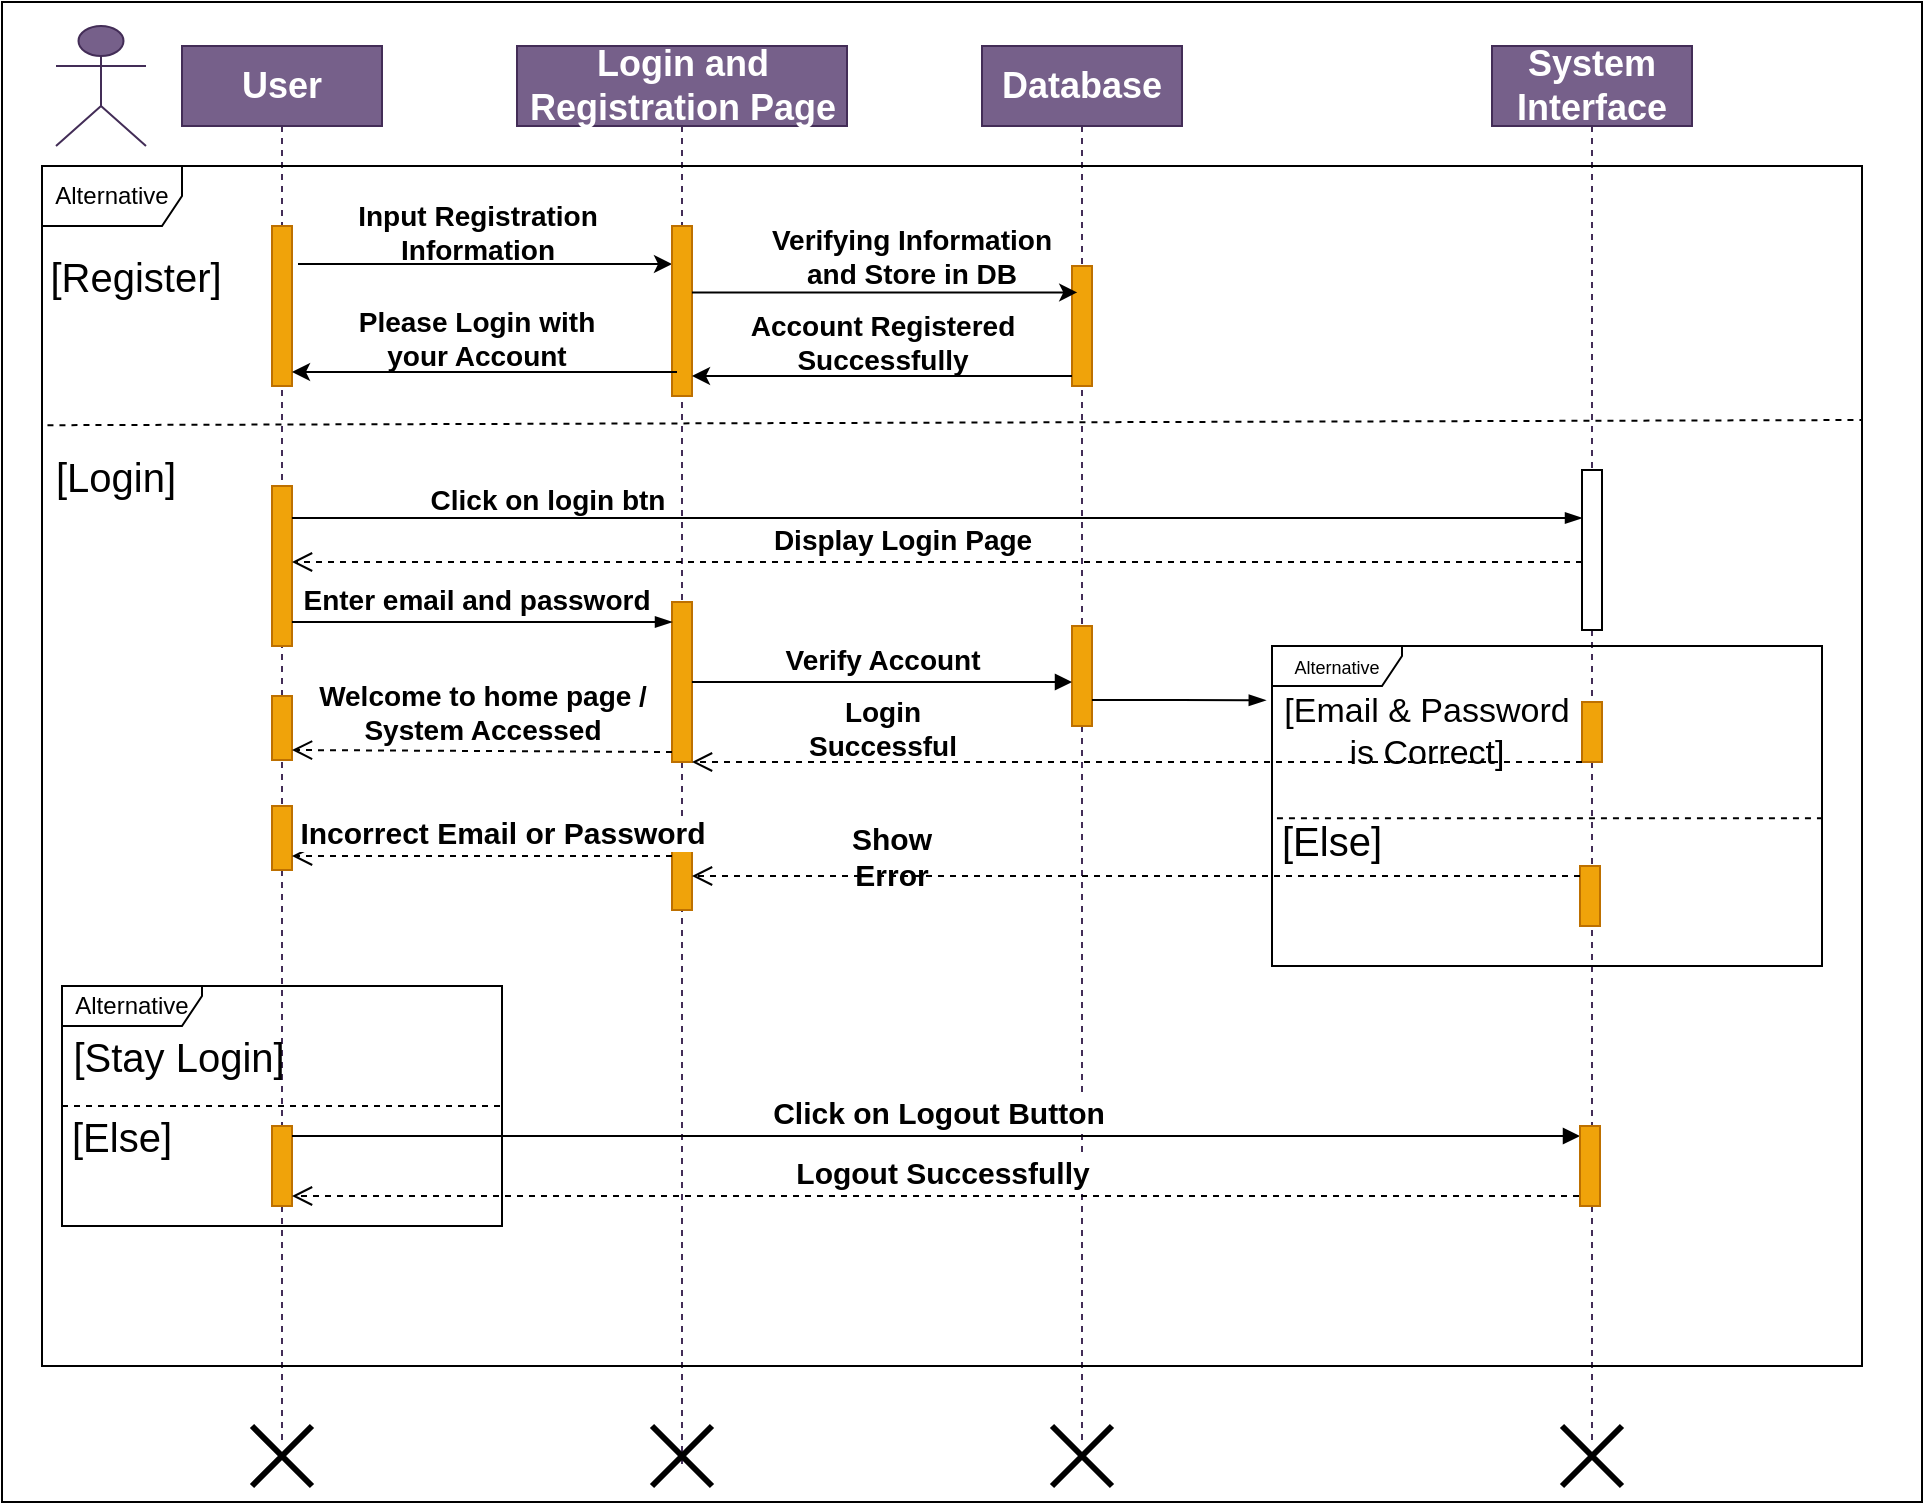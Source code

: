 <mxfile version="22.0.2" type="device">
  <diagram name="Page-1" id="2YBvvXClWsGukQMizWep">
    <mxGraphModel dx="2085" dy="731" grid="1" gridSize="10" guides="1" tooltips="1" connect="1" arrows="1" fold="1" page="1" pageScale="1" pageWidth="850" pageHeight="1100" math="0" shadow="0">
      <root>
        <mxCell id="0" />
        <mxCell id="1" parent="0" />
        <mxCell id="YLOxACOneXn-WI5ZwOsP-8" value="" style="rounded=0;whiteSpace=wrap;html=1;" vertex="1" parent="1">
          <mxGeometry x="-10" y="58" width="960" height="750" as="geometry" />
        </mxCell>
        <mxCell id="H-KB5eh5FvT5JpDOuXNK-23" value="User" style="shape=umlLifeline;perimeter=lifelinePerimeter;whiteSpace=wrap;html=1;container=1;dropTarget=0;collapsible=0;recursiveResize=0;outlineConnect=0;portConstraint=eastwest;newEdgeStyle={&quot;curved&quot;:0,&quot;rounded&quot;:0};fillColor=#76608a;fontColor=#ffffff;strokeColor=#432D57;fontSize=18;fontStyle=1" parent="1" vertex="1">
          <mxGeometry x="80" y="80" width="100" height="700" as="geometry" />
        </mxCell>
        <mxCell id="H-KB5eh5FvT5JpDOuXNK-24" value="Login and Registration Page" style="shape=umlLifeline;perimeter=lifelinePerimeter;whiteSpace=wrap;html=1;container=1;dropTarget=0;collapsible=0;recursiveResize=0;outlineConnect=0;portConstraint=eastwest;newEdgeStyle={&quot;curved&quot;:0,&quot;rounded&quot;:0};fillColor=#76608a;fontColor=#ffffff;strokeColor=#432D57;fontSize=18;fontStyle=1" parent="1" vertex="1">
          <mxGeometry x="247.5" y="80" width="165" height="710" as="geometry" />
        </mxCell>
        <mxCell id="H-KB5eh5FvT5JpDOuXNK-25" value="Database" style="shape=umlLifeline;perimeter=lifelinePerimeter;whiteSpace=wrap;html=1;container=1;dropTarget=0;collapsible=0;recursiveResize=0;outlineConnect=0;portConstraint=eastwest;newEdgeStyle={&quot;curved&quot;:0,&quot;rounded&quot;:0};fillColor=#76608a;fontColor=#ffffff;strokeColor=#432D57;fontSize=18;fontStyle=1" parent="1" vertex="1">
          <mxGeometry x="480" y="80" width="100" height="700" as="geometry" />
        </mxCell>
        <mxCell id="H-KB5eh5FvT5JpDOuXNK-26" value="System Interface" style="shape=umlLifeline;perimeter=lifelinePerimeter;whiteSpace=wrap;html=1;container=1;dropTarget=0;collapsible=0;recursiveResize=0;outlineConnect=0;portConstraint=eastwest;newEdgeStyle={&quot;curved&quot;:0,&quot;rounded&quot;:0};fillColor=#76608a;fontColor=#ffffff;strokeColor=#432D57;fontSize=18;fontStyle=1" parent="1" vertex="1">
          <mxGeometry x="735" y="80" width="100" height="700" as="geometry" />
        </mxCell>
        <mxCell id="H-KB5eh5FvT5JpDOuXNK-74" value="" style="html=1;points=[[0,0,0,0,5],[0,1,0,0,-5],[1,0,0,0,5],[1,1,0,0,-5]];perimeter=orthogonalPerimeter;outlineConnect=0;targetShapes=umlLifeline;portConstraint=eastwest;newEdgeStyle={&quot;curved&quot;:0,&quot;rounded&quot;:0};fillColor=#f0a30a;fontColor=#000000;strokeColor=#BD7000;" parent="H-KB5eh5FvT5JpDOuXNK-26" vertex="1">
          <mxGeometry x="45" y="328" width="10" height="30" as="geometry" />
        </mxCell>
        <mxCell id="H-KB5eh5FvT5JpDOuXNK-78" value="" style="html=1;points=[[0,0,0,0,5],[0,1,0,0,-5],[1,0,0,0,5],[1,1,0,0,-5]];perimeter=orthogonalPerimeter;outlineConnect=0;targetShapes=umlLifeline;portConstraint=eastwest;newEdgeStyle={&quot;curved&quot;:0,&quot;rounded&quot;:0};fillColor=#f0a30a;fontColor=#000000;strokeColor=#BD7000;" parent="H-KB5eh5FvT5JpDOuXNK-26" vertex="1">
          <mxGeometry x="44" y="410" width="10" height="30" as="geometry" />
        </mxCell>
        <mxCell id="H-KB5eh5FvT5JpDOuXNK-27" value="" style="shape=umlActor;verticalLabelPosition=bottom;verticalAlign=top;html=1;outlineConnect=0;fillColor=#76608a;fontColor=#ffffff;strokeColor=#432D57;" parent="1" vertex="1">
          <mxGeometry x="17" y="70" width="45" height="60" as="geometry" />
        </mxCell>
        <mxCell id="H-KB5eh5FvT5JpDOuXNK-36" value="Alternative" style="shape=umlFrame;whiteSpace=wrap;html=1;pointerEvents=0;width=70;height=30;" parent="1" vertex="1">
          <mxGeometry x="10" y="140" width="910" height="600" as="geometry" />
        </mxCell>
        <mxCell id="H-KB5eh5FvT5JpDOuXNK-37" value="[Register]" style="text;html=1;strokeColor=none;fillColor=none;align=center;verticalAlign=middle;whiteSpace=wrap;rounded=0;fontSize=20;" parent="1" vertex="1">
          <mxGeometry x="27" y="180" width="60" height="30" as="geometry" />
        </mxCell>
        <mxCell id="H-KB5eh5FvT5JpDOuXNK-39" value="" style="html=1;points=[[0,0,0,0,5],[0,1,0,0,-5],[1,0,0,0,5],[1,1,0,0,-5]];perimeter=orthogonalPerimeter;outlineConnect=0;targetShapes=umlLifeline;portConstraint=eastwest;newEdgeStyle={&quot;curved&quot;:0,&quot;rounded&quot;:0};fillColor=#f0a30a;fontColor=#000000;strokeColor=#BD7000;" parent="1" vertex="1">
          <mxGeometry x="125" y="170" width="10" height="80" as="geometry" />
        </mxCell>
        <mxCell id="H-KB5eh5FvT5JpDOuXNK-42" value="Input Registration Information" style="text;html=1;strokeColor=none;fillColor=none;align=center;verticalAlign=middle;whiteSpace=wrap;rounded=0;fontSize=14;fontStyle=1" parent="1" vertex="1">
          <mxGeometry x="147.5" y="158.24" width="160" height="30" as="geometry" />
        </mxCell>
        <mxCell id="H-KB5eh5FvT5JpDOuXNK-44" value="" style="endArrow=classic;html=1;rounded=0;exitX=1.3;exitY=0.247;exitDx=0;exitDy=0;exitPerimeter=0;" parent="1" edge="1">
          <mxGeometry width="50" height="50" relative="1" as="geometry">
            <mxPoint x="138" y="189" as="sourcePoint" />
            <mxPoint x="325" y="189" as="targetPoint" />
          </mxGeometry>
        </mxCell>
        <mxCell id="H-KB5eh5FvT5JpDOuXNK-43" value="" style="html=1;points=[[0,0,0,0,5],[0,1,0,0,-5],[1,0,0,0,5],[1,1,0,0,-5]];perimeter=orthogonalPerimeter;outlineConnect=0;targetShapes=umlLifeline;portConstraint=eastwest;newEdgeStyle={&quot;curved&quot;:0,&quot;rounded&quot;:0};fillColor=#f0a30a;fontColor=#000000;strokeColor=#BD7000;" parent="1" vertex="1">
          <mxGeometry x="325" y="170" width="10" height="85" as="geometry" />
        </mxCell>
        <mxCell id="H-KB5eh5FvT5JpDOuXNK-45" value="" style="html=1;points=[[0,0,0,0,5],[0,1,0,0,-5],[1,0,0,0,5],[1,1,0,0,-5]];perimeter=orthogonalPerimeter;outlineConnect=0;targetShapes=umlLifeline;portConstraint=eastwest;newEdgeStyle={&quot;curved&quot;:0,&quot;rounded&quot;:0};fillColor=#f0a30a;fontColor=#000000;strokeColor=#BD7000;" parent="1" vertex="1">
          <mxGeometry x="525" y="190" width="10" height="60" as="geometry" />
        </mxCell>
        <mxCell id="H-KB5eh5FvT5JpDOuXNK-47" value="" style="endArrow=classic;html=1;rounded=0;entryX=0.26;entryY=0.22;entryDx=0;entryDy=0;entryPerimeter=0;" parent="1" source="H-KB5eh5FvT5JpDOuXNK-43" target="H-KB5eh5FvT5JpDOuXNK-45" edge="1">
          <mxGeometry width="50" height="50" relative="1" as="geometry">
            <mxPoint x="400" y="250" as="sourcePoint" />
            <mxPoint x="450" y="200" as="targetPoint" />
          </mxGeometry>
        </mxCell>
        <mxCell id="H-KB5eh5FvT5JpDOuXNK-48" value="Verifying Information and Store in DB" style="text;html=1;strokeColor=none;fillColor=none;align=center;verticalAlign=middle;whiteSpace=wrap;rounded=0;fontSize=14;fontStyle=1" parent="1" vertex="1">
          <mxGeometry x="365" y="170" width="160" height="30" as="geometry" />
        </mxCell>
        <mxCell id="H-KB5eh5FvT5JpDOuXNK-49" value="" style="endArrow=classic;html=1;rounded=0;exitX=0;exitY=1;exitDx=0;exitDy=-5;exitPerimeter=0;" parent="1" source="H-KB5eh5FvT5JpDOuXNK-45" target="H-KB5eh5FvT5JpDOuXNK-43" edge="1">
          <mxGeometry width="50" height="50" relative="1" as="geometry">
            <mxPoint x="400" y="250" as="sourcePoint" />
            <mxPoint x="450" y="200" as="targetPoint" />
          </mxGeometry>
        </mxCell>
        <mxCell id="H-KB5eh5FvT5JpDOuXNK-50" value="Account Registered Successfully" style="text;html=1;strokeColor=none;fillColor=none;align=center;verticalAlign=middle;whiteSpace=wrap;rounded=0;fontSize=14;fontStyle=1" parent="1" vertex="1">
          <mxGeometry x="327.5" y="213" width="205" height="30" as="geometry" />
        </mxCell>
        <mxCell id="H-KB5eh5FvT5JpDOuXNK-51" value="" style="endArrow=classic;html=1;rounded=0;exitX=0;exitY=1;exitDx=0;exitDy=0;" parent="1" source="H-KB5eh5FvT5JpDOuXNK-50" target="H-KB5eh5FvT5JpDOuXNK-39" edge="1">
          <mxGeometry width="50" height="50" relative="1" as="geometry">
            <mxPoint x="400" y="250" as="sourcePoint" />
            <mxPoint x="450" y="200" as="targetPoint" />
          </mxGeometry>
        </mxCell>
        <mxCell id="H-KB5eh5FvT5JpDOuXNK-52" value="Please Login with your Account" style="text;html=1;strokeColor=none;fillColor=none;align=center;verticalAlign=middle;whiteSpace=wrap;rounded=0;fontSize=14;fontStyle=1" parent="1" vertex="1">
          <mxGeometry x="155" y="211" width="145" height="30" as="geometry" />
        </mxCell>
        <mxCell id="H-KB5eh5FvT5JpDOuXNK-55" value="[Login]" style="text;html=1;strokeColor=none;fillColor=none;align=center;verticalAlign=middle;whiteSpace=wrap;rounded=0;fontSize=20;" parent="1" vertex="1">
          <mxGeometry x="17" y="280" width="60" height="30" as="geometry" />
        </mxCell>
        <mxCell id="H-KB5eh5FvT5JpDOuXNK-56" value="" style="html=1;points=[[0,0,0,0,5],[0,1,0,0,-5],[1,0,0,0,5],[1,1,0,0,-5]];perimeter=orthogonalPerimeter;outlineConnect=0;targetShapes=umlLifeline;portConstraint=eastwest;newEdgeStyle={&quot;curved&quot;:0,&quot;rounded&quot;:0};fillColor=#f0a30a;fontColor=#000000;strokeColor=#BD7000;" parent="1" vertex="1">
          <mxGeometry x="125" y="300" width="10" height="80" as="geometry" />
        </mxCell>
        <mxCell id="H-KB5eh5FvT5JpDOuXNK-58" value="" style="html=1;points=[[0,0,0,0,5],[0,1,0,0,-5],[1,0,0,0,5],[1,1,0,0,-5]];perimeter=orthogonalPerimeter;outlineConnect=0;targetShapes=umlLifeline;portConstraint=eastwest;newEdgeStyle={&quot;curved&quot;:0,&quot;rounded&quot;:0};" parent="1" vertex="1">
          <mxGeometry x="780" y="292" width="10" height="80" as="geometry" />
        </mxCell>
        <mxCell id="H-KB5eh5FvT5JpDOuXNK-59" value="" style="edgeStyle=elbowEdgeStyle;fontSize=12;html=1;endArrow=blockThin;endFill=1;rounded=0;elbow=vertical;" parent="1" target="H-KB5eh5FvT5JpDOuXNK-58" edge="1">
          <mxGeometry width="160" relative="1" as="geometry">
            <mxPoint x="135" y="316" as="sourcePoint" />
            <mxPoint x="260" y="360" as="targetPoint" />
          </mxGeometry>
        </mxCell>
        <mxCell id="H-KB5eh5FvT5JpDOuXNK-63" value="Display Login Page" style="html=1;verticalAlign=bottom;endArrow=open;dashed=1;endSize=8;curved=0;rounded=0;fontSize=14;fontStyle=1" parent="1" source="H-KB5eh5FvT5JpDOuXNK-58" edge="1">
          <mxGeometry x="0.054" relative="1" as="geometry">
            <mxPoint x="725" y="338" as="sourcePoint" />
            <mxPoint x="135" y="338" as="targetPoint" />
            <mxPoint as="offset" />
          </mxGeometry>
        </mxCell>
        <mxCell id="H-KB5eh5FvT5JpDOuXNK-64" value="" style="html=1;points=[[0,0,0,0,5],[0,1,0,0,-5],[1,0,0,0,5],[1,1,0,0,-5]];perimeter=orthogonalPerimeter;outlineConnect=0;targetShapes=umlLifeline;portConstraint=eastwest;newEdgeStyle={&quot;curved&quot;:0,&quot;rounded&quot;:0};fillColor=#f0a30a;fontColor=#000000;strokeColor=#BD7000;" parent="1" vertex="1">
          <mxGeometry x="325" y="358" width="10" height="80" as="geometry" />
        </mxCell>
        <mxCell id="H-KB5eh5FvT5JpDOuXNK-65" value="" style="edgeStyle=elbowEdgeStyle;fontSize=12;html=1;endArrow=blockThin;endFill=1;rounded=0;" parent="1" source="H-KB5eh5FvT5JpDOuXNK-56" edge="1">
          <mxGeometry width="160" relative="1" as="geometry">
            <mxPoint x="140" y="368" as="sourcePoint" />
            <mxPoint x="325" y="368" as="targetPoint" />
            <Array as="points">
              <mxPoint x="233" y="368" />
            </Array>
          </mxGeometry>
        </mxCell>
        <mxCell id="H-KB5eh5FvT5JpDOuXNK-66" value="Enter email and password" style="text;html=1;strokeColor=none;fillColor=none;align=center;verticalAlign=middle;whiteSpace=wrap;rounded=0;fontSize=14;fontStyle=1" parent="1" vertex="1">
          <mxGeometry x="136.25" y="342" width="182.5" height="30" as="geometry" />
        </mxCell>
        <mxCell id="H-KB5eh5FvT5JpDOuXNK-70" value="" style="html=1;points=[[0,0,0,0,5],[0,1,0,0,-5],[1,0,0,0,5],[1,1,0,0,-5]];perimeter=orthogonalPerimeter;outlineConnect=0;targetShapes=umlLifeline;portConstraint=eastwest;newEdgeStyle={&quot;curved&quot;:0,&quot;rounded&quot;:0};fillColor=#f0a30a;fontColor=#000000;strokeColor=#BD7000;" parent="1" vertex="1">
          <mxGeometry x="525" y="370" width="10" height="50" as="geometry" />
        </mxCell>
        <mxCell id="H-KB5eh5FvT5JpDOuXNK-73" value="Verify Account" style="html=1;verticalAlign=bottom;endArrow=block;curved=0;rounded=0;fontSize=14;fontStyle=1" parent="1" source="H-KB5eh5FvT5JpDOuXNK-64" target="H-KB5eh5FvT5JpDOuXNK-70" edge="1">
          <mxGeometry width="80" relative="1" as="geometry">
            <mxPoint x="380" y="320" as="sourcePoint" />
            <mxPoint x="460" y="320" as="targetPoint" />
          </mxGeometry>
        </mxCell>
        <mxCell id="H-KB5eh5FvT5JpDOuXNK-77" value="&lt;font style=&quot;font-size: 9px;&quot;&gt;Alternative&lt;/font&gt;" style="shape=umlFrame;whiteSpace=wrap;html=1;pointerEvents=0;width=65;height=20;" parent="1" vertex="1">
          <mxGeometry x="625" y="380" width="275" height="160" as="geometry" />
        </mxCell>
        <mxCell id="H-KB5eh5FvT5JpDOuXNK-79" value="" style="edgeStyle=elbowEdgeStyle;fontSize=12;html=1;endArrow=blockThin;endFill=1;rounded=0;entryX=0.009;entryY=0.247;entryDx=0;entryDy=0;entryPerimeter=0;" parent="1" edge="1">
          <mxGeometry width="160" relative="1" as="geometry">
            <mxPoint x="535" y="407" as="sourcePoint" />
            <mxPoint x="621.89" y="407.17" as="targetPoint" />
          </mxGeometry>
        </mxCell>
        <mxCell id="H-KB5eh5FvT5JpDOuXNK-81" value="" style="endArrow=none;dashed=1;html=1;rounded=0;entryX=1;entryY=0.538;entryDx=0;entryDy=0;entryPerimeter=0;exitX=0.009;exitY=0.538;exitDx=0;exitDy=0;exitPerimeter=0;" parent="1" source="H-KB5eh5FvT5JpDOuXNK-77" target="H-KB5eh5FvT5JpDOuXNK-77" edge="1">
          <mxGeometry width="50" height="50" relative="1" as="geometry">
            <mxPoint x="635" y="435" as="sourcePoint" />
            <mxPoint x="835" y="435" as="targetPoint" />
          </mxGeometry>
        </mxCell>
        <mxCell id="H-KB5eh5FvT5JpDOuXNK-82" value="[Email &amp;amp; Password is&amp;nbsp;Correct]" style="text;html=1;strokeColor=none;fillColor=none;align=center;verticalAlign=middle;whiteSpace=wrap;rounded=0;fontSize=17;" parent="1" vertex="1">
          <mxGeometry x="625" y="408" width="155" height="30" as="geometry" />
        </mxCell>
        <mxCell id="H-KB5eh5FvT5JpDOuXNK-83" value="[Else]" style="text;html=1;strokeColor=none;fillColor=none;align=center;verticalAlign=middle;whiteSpace=wrap;rounded=0;fontSize=20;" parent="1" vertex="1">
          <mxGeometry x="625" y="462" width="60" height="30" as="geometry" />
        </mxCell>
        <mxCell id="H-KB5eh5FvT5JpDOuXNK-84" value="" style="endArrow=none;dashed=1;html=1;rounded=0;exitX=0.003;exitY=0.216;exitDx=0;exitDy=0;exitPerimeter=0;" parent="1" source="H-KB5eh5FvT5JpDOuXNK-36" edge="1">
          <mxGeometry width="50" height="50" relative="1" as="geometry">
            <mxPoint x="400" y="350" as="sourcePoint" />
            <mxPoint x="920" y="267" as="targetPoint" />
          </mxGeometry>
        </mxCell>
        <mxCell id="H-KB5eh5FvT5JpDOuXNK-85" value="" style="html=1;verticalAlign=bottom;endArrow=open;dashed=1;endSize=8;curved=0;rounded=0;exitX=1;exitY=1;exitDx=0;exitDy=0;" parent="1" source="H-KB5eh5FvT5JpDOuXNK-82" target="H-KB5eh5FvT5JpDOuXNK-64" edge="1">
          <mxGeometry relative="1" as="geometry">
            <mxPoint x="710" y="440" as="sourcePoint" />
            <mxPoint x="630" y="440" as="targetPoint" />
          </mxGeometry>
        </mxCell>
        <mxCell id="H-KB5eh5FvT5JpDOuXNK-86" value="" style="html=1;points=[[0,0,0,0,5],[0,1,0,0,-5],[1,0,0,0,5],[1,1,0,0,-5]];perimeter=orthogonalPerimeter;outlineConnect=0;targetShapes=umlLifeline;portConstraint=eastwest;newEdgeStyle={&quot;curved&quot;:0,&quot;rounded&quot;:0};fillColor=#f0a30a;fontColor=#000000;strokeColor=#BD7000;" parent="1" vertex="1">
          <mxGeometry x="125" y="405" width="10" height="32" as="geometry" />
        </mxCell>
        <mxCell id="H-KB5eh5FvT5JpDOuXNK-87" value="Login Successful" style="text;html=1;strokeColor=none;fillColor=none;align=center;verticalAlign=middle;whiteSpace=wrap;rounded=0;fontSize=14;fontStyle=1" parent="1" vertex="1">
          <mxGeometry x="372.5" y="406" width="115" height="30" as="geometry" />
        </mxCell>
        <mxCell id="H-KB5eh5FvT5JpDOuXNK-88" value="Welcome to home page / &lt;br style=&quot;font-size: 14px;&quot;&gt;System Accessed" style="html=1;verticalAlign=bottom;endArrow=open;dashed=1;endSize=8;curved=0;rounded=0;exitX=0;exitY=1;exitDx=0;exitDy=-5;exitPerimeter=0;entryX=1;entryY=1;entryDx=0;entryDy=-5;entryPerimeter=0;fontSize=14;fontStyle=1" parent="1" source="H-KB5eh5FvT5JpDOuXNK-64" target="H-KB5eh5FvT5JpDOuXNK-86" edge="1">
          <mxGeometry relative="1" as="geometry">
            <mxPoint x="250" y="430" as="sourcePoint" />
            <mxPoint x="170" y="430" as="targetPoint" />
          </mxGeometry>
        </mxCell>
        <mxCell id="H-KB5eh5FvT5JpDOuXNK-89" value="" style="html=1;points=[[0,0,0,0,5],[0,1,0,0,-5],[1,0,0,0,5],[1,1,0,0,-5]];perimeter=orthogonalPerimeter;outlineConnect=0;targetShapes=umlLifeline;portConstraint=eastwest;newEdgeStyle={&quot;curved&quot;:0,&quot;rounded&quot;:0};fillColor=#f0a30a;fontColor=#000000;strokeColor=#BD7000;" parent="1" vertex="1">
          <mxGeometry x="325" y="480" width="10" height="32" as="geometry" />
        </mxCell>
        <mxCell id="H-KB5eh5FvT5JpDOuXNK-90" value="" style="html=1;points=[[0,0,0,0,5],[0,1,0,0,-5],[1,0,0,0,5],[1,1,0,0,-5]];perimeter=orthogonalPerimeter;outlineConnect=0;targetShapes=umlLifeline;portConstraint=eastwest;newEdgeStyle={&quot;curved&quot;:0,&quot;rounded&quot;:0};fillColor=#f0a30a;fontColor=#000000;strokeColor=#BD7000;" parent="1" vertex="1">
          <mxGeometry x="125" y="460" width="10" height="32" as="geometry" />
        </mxCell>
        <mxCell id="H-KB5eh5FvT5JpDOuXNK-91" value="" style="html=1;verticalAlign=bottom;endArrow=open;dashed=1;endSize=8;curved=0;rounded=0;exitX=0;exitY=0;exitDx=0;exitDy=5;exitPerimeter=0;" parent="1" source="H-KB5eh5FvT5JpDOuXNK-78" target="H-KB5eh5FvT5JpDOuXNK-89" edge="1">
          <mxGeometry relative="1" as="geometry">
            <mxPoint x="500" y="440" as="sourcePoint" />
            <mxPoint x="420" y="440" as="targetPoint" />
          </mxGeometry>
        </mxCell>
        <mxCell id="H-KB5eh5FvT5JpDOuXNK-92" value="Show Error" style="text;html=1;strokeColor=none;fillColor=none;align=center;verticalAlign=middle;whiteSpace=wrap;rounded=0;fontSize=15;fontStyle=1" parent="1" vertex="1">
          <mxGeometry x="395" y="470" width="80" height="30" as="geometry" />
        </mxCell>
        <mxCell id="H-KB5eh5FvT5JpDOuXNK-93" value="Incorrect Email or Password" style="html=1;verticalAlign=bottom;endArrow=open;dashed=1;endSize=8;curved=0;rounded=0;exitX=0;exitY=0;exitDx=0;exitDy=5;exitPerimeter=0;fontSize=15;fontStyle=1" parent="1" source="H-KB5eh5FvT5JpDOuXNK-89" target="H-KB5eh5FvT5JpDOuXNK-90" edge="1">
          <mxGeometry x="-0.105" relative="1" as="geometry">
            <mxPoint x="302.5" y="495.5" as="sourcePoint" />
            <mxPoint x="222.5" y="495.5" as="targetPoint" />
            <mxPoint as="offset" />
          </mxGeometry>
        </mxCell>
        <mxCell id="H-KB5eh5FvT5JpDOuXNK-96" value="Alternative" style="shape=umlFrame;whiteSpace=wrap;html=1;pointerEvents=0;width=70;height=20;" parent="1" vertex="1">
          <mxGeometry x="20" y="550" width="220" height="120" as="geometry" />
        </mxCell>
        <mxCell id="H-KB5eh5FvT5JpDOuXNK-97" value="[Stay Login]" style="text;html=1;strokeColor=none;fillColor=none;align=center;verticalAlign=middle;whiteSpace=wrap;rounded=0;fontSize=20;" parent="1" vertex="1">
          <mxGeometry x="22" y="570" width="113" height="30" as="geometry" />
        </mxCell>
        <mxCell id="H-KB5eh5FvT5JpDOuXNK-98" value="" style="endArrow=none;dashed=1;html=1;rounded=0;" parent="1" edge="1">
          <mxGeometry width="50" height="50" relative="1" as="geometry">
            <mxPoint x="20" y="610" as="sourcePoint" />
            <mxPoint x="241" y="610" as="targetPoint" />
          </mxGeometry>
        </mxCell>
        <mxCell id="H-KB5eh5FvT5JpDOuXNK-99" value="[Else]" style="text;html=1;strokeColor=none;fillColor=none;align=center;verticalAlign=middle;whiteSpace=wrap;rounded=0;fontSize=20;" parent="1" vertex="1">
          <mxGeometry x="20" y="610" width="60" height="30" as="geometry" />
        </mxCell>
        <mxCell id="H-KB5eh5FvT5JpDOuXNK-100" value="" style="html=1;points=[[0,0,0,0,5],[0,1,0,0,-5],[1,0,0,0,5],[1,1,0,0,-5]];perimeter=orthogonalPerimeter;outlineConnect=0;targetShapes=umlLifeline;portConstraint=eastwest;newEdgeStyle={&quot;curved&quot;:0,&quot;rounded&quot;:0};fillColor=#f0a30a;fontColor=#000000;strokeColor=#BD7000;" parent="1" vertex="1">
          <mxGeometry x="125" y="620" width="10" height="40" as="geometry" />
        </mxCell>
        <mxCell id="H-KB5eh5FvT5JpDOuXNK-103" value="Click on Logout Button" style="html=1;verticalAlign=bottom;endArrow=block;curved=0;rounded=0;exitX=1;exitY=0;exitDx=0;exitDy=5;exitPerimeter=0;fontSize=15;fontStyle=1" parent="1" source="H-KB5eh5FvT5JpDOuXNK-100" target="H-KB5eh5FvT5JpDOuXNK-106" edge="1">
          <mxGeometry x="0.001" width="80" relative="1" as="geometry">
            <mxPoint x="420" y="560" as="sourcePoint" />
            <mxPoint x="500" y="560" as="targetPoint" />
            <mxPoint as="offset" />
          </mxGeometry>
        </mxCell>
        <mxCell id="H-KB5eh5FvT5JpDOuXNK-104" value="Logout Successfully" style="html=1;verticalAlign=bottom;endArrow=open;dashed=1;endSize=8;curved=0;rounded=0;entryX=1;entryY=1;entryDx=0;entryDy=-5;entryPerimeter=0;fontSize=15;fontStyle=1" parent="1" source="H-KB5eh5FvT5JpDOuXNK-26" target="H-KB5eh5FvT5JpDOuXNK-100" edge="1">
          <mxGeometry relative="1" as="geometry">
            <mxPoint x="720" y="670" as="sourcePoint" />
            <mxPoint x="640" y="670" as="targetPoint" />
          </mxGeometry>
        </mxCell>
        <mxCell id="H-KB5eh5FvT5JpDOuXNK-106" value="" style="html=1;points=[[0,0,0,0,5],[0,1,0,0,-5],[1,0,0,0,5],[1,1,0,0,-5]];perimeter=orthogonalPerimeter;outlineConnect=0;targetShapes=umlLifeline;portConstraint=eastwest;newEdgeStyle={&quot;curved&quot;:0,&quot;rounded&quot;:0};fillColor=#f0a30a;fontColor=#000000;strokeColor=#BD7000;" parent="1" vertex="1">
          <mxGeometry x="779" y="620" width="10" height="40" as="geometry" />
        </mxCell>
        <mxCell id="5uXZHPuuvI0DvbMxRLyT-1" value="" style="shape=umlDestroy;whiteSpace=wrap;html=1;strokeWidth=3;targetShapes=umlLifeline;" parent="1" vertex="1">
          <mxGeometry x="115" y="770" width="30" height="30" as="geometry" />
        </mxCell>
        <mxCell id="5uXZHPuuvI0DvbMxRLyT-2" value="" style="shape=umlDestroy;whiteSpace=wrap;html=1;strokeWidth=3;targetShapes=umlLifeline;" parent="1" vertex="1">
          <mxGeometry x="315" y="770" width="30" height="30" as="geometry" />
        </mxCell>
        <mxCell id="5uXZHPuuvI0DvbMxRLyT-3" value="" style="shape=umlDestroy;whiteSpace=wrap;html=1;strokeWidth=3;targetShapes=umlLifeline;" parent="1" vertex="1">
          <mxGeometry x="515" y="770" width="30" height="30" as="geometry" />
        </mxCell>
        <mxCell id="5uXZHPuuvI0DvbMxRLyT-4" value="" style="shape=umlDestroy;whiteSpace=wrap;html=1;strokeWidth=3;targetShapes=umlLifeline;" parent="1" vertex="1">
          <mxGeometry x="770" y="770" width="30" height="30" as="geometry" />
        </mxCell>
        <mxCell id="YLOxACOneXn-WI5ZwOsP-3" value="Click on login btn" style="text;html=1;strokeColor=none;fillColor=none;align=center;verticalAlign=middle;whiteSpace=wrap;rounded=0;fontSize=14;fontStyle=1" vertex="1" parent="1">
          <mxGeometry x="197.5" y="292" width="130" height="30" as="geometry" />
        </mxCell>
      </root>
    </mxGraphModel>
  </diagram>
</mxfile>
